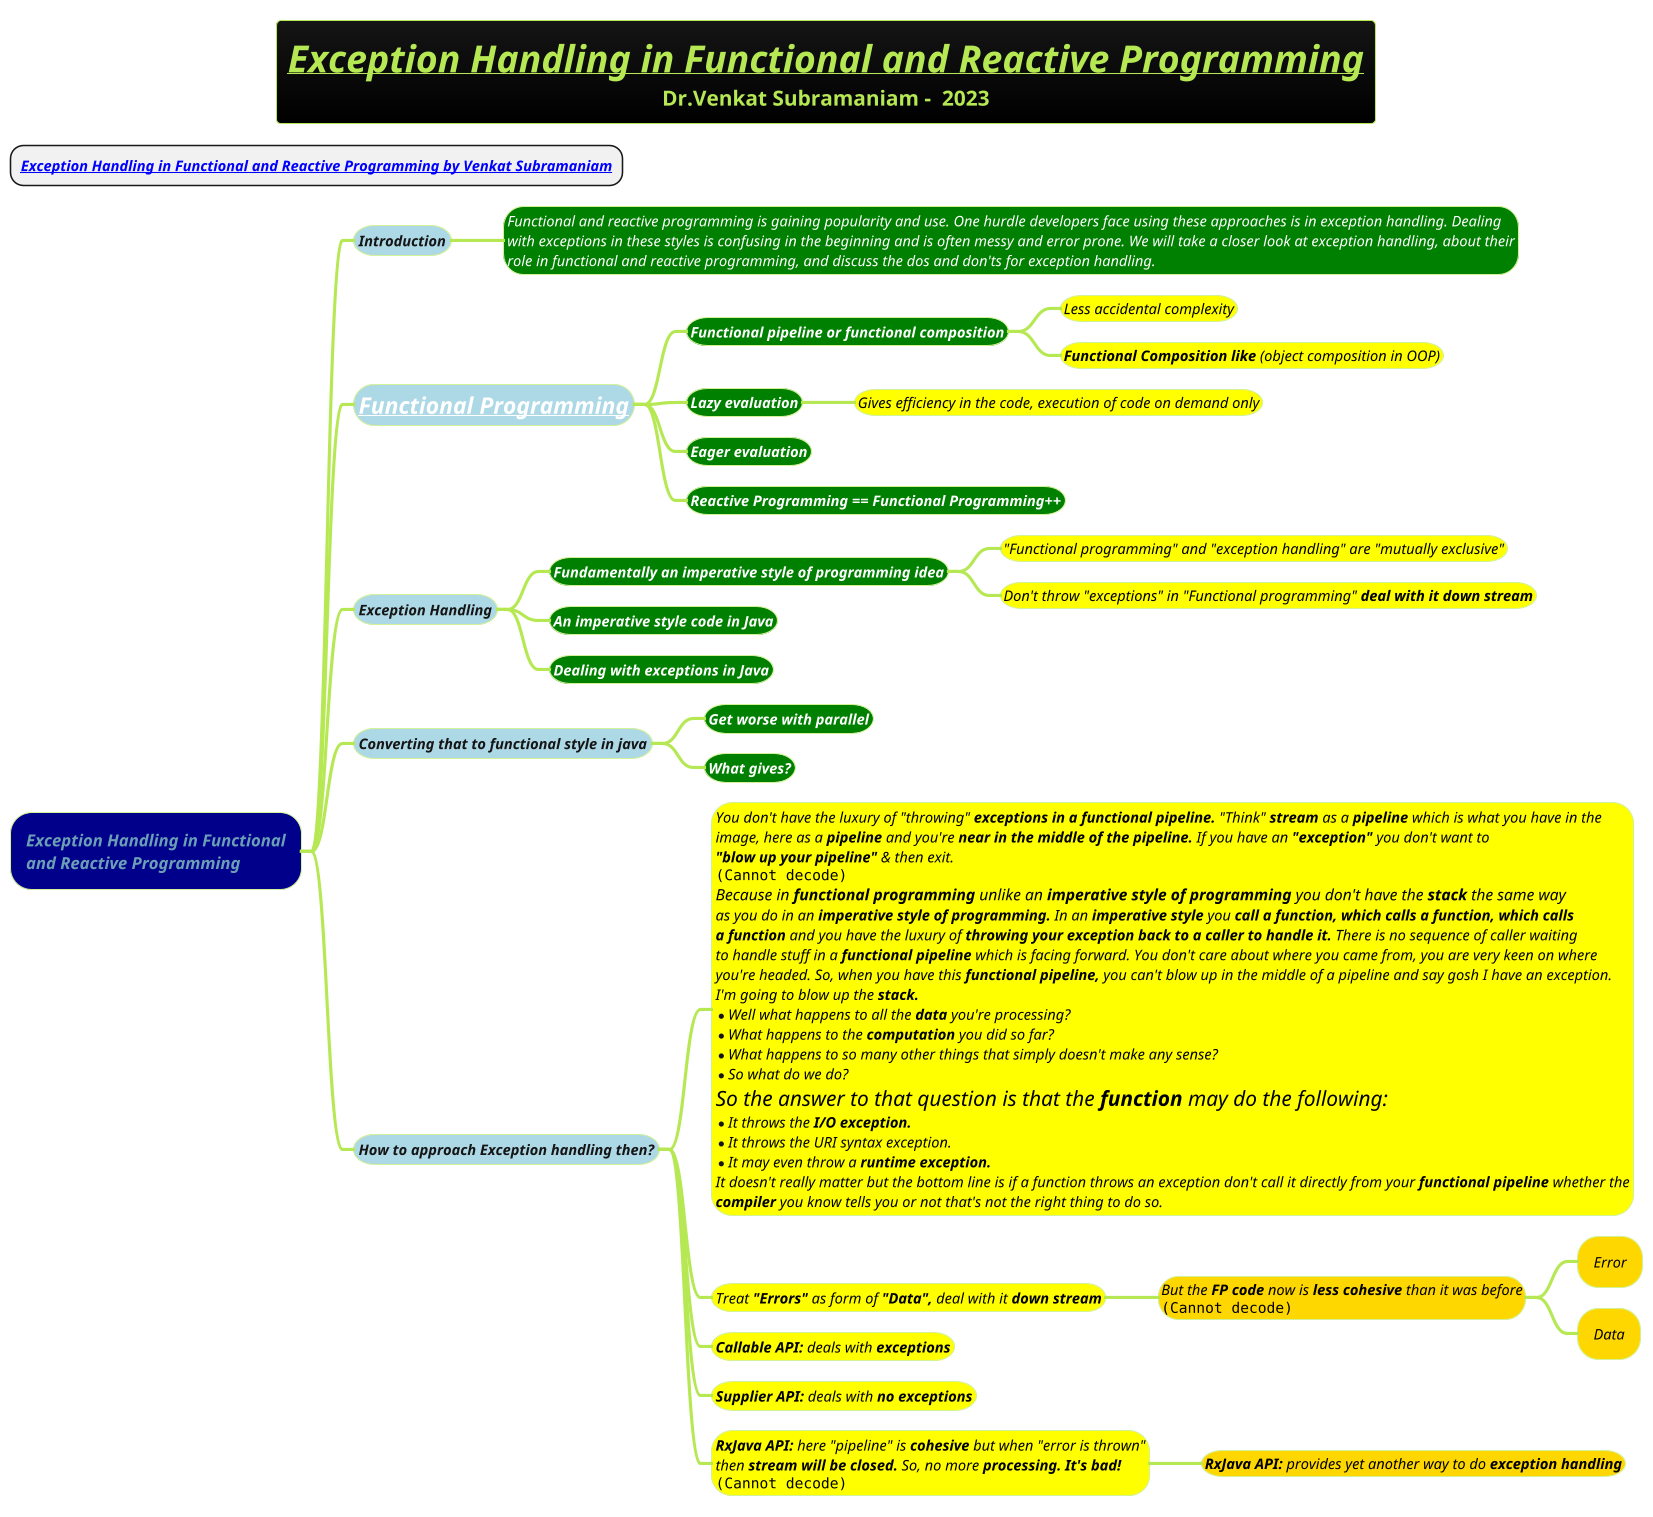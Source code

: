 @startmindmap
title =<i><b><u>Exception Handling in Functional and Reactive Programming\nDr.Venkat Subramaniam -  2023
* <i><b>[[https://www.youtube.com/watch?v=1qdANLdLddk&list=LL&index=2&t=2166s&ab_channel=DevoxxUK Exception Handling in Functional and Reactive Programming by Venkat Subramaniam]]
!theme hacker

*[#darkblue] <i>Exception Handling in Functional\n<i>and Reactive Programming
**[#lightblue] <i><color #blac><size:14>Introduction
***[#green]:<i><color #white><size:14>Functional and reactive programming is gaining popularity and use. One hurdle developers face using these approaches is in exception handling. Dealing
<i><color #white><size:14>with exceptions in these styles is confusing in the beginning and is often messy and error prone. We will take a closer look at exception handling, about their
<i><color #white><size:14>role in functional and reactive programming, and discuss the dos and don'ts for exception handling.;

**[#lightblue] <i><color #blac><size:22>[[docs/3-programming-languages/Venkat-Subramaniam/Imperative-vs-Functional-Which-one-to-Choose.puml Functional Programming]]
***[#green] <i><color #white><size:14><b>Functional pipeline or functional composition
****[#yellow] <i><color #black><size:14>Less accidental complexity
****[#yellow] <i><color #black><size:14><b>Functional Composition like</b> (object composition in OOP)
***[#green] <i><color #white><size:14><b>Lazy evaluation
****[#yellow] <i><color #black><size:14>Gives efficiency in the code, execution of code on demand only
***[#green] <i><color #white><size:14><b>Eager evaluation
***[#green] <i><color #white><size:14><b>Reactive Programming == Functional Programming++
**[#lightblue] <i><color #blac><size:14>Exception Handling
***[#green] <i><color #white><size:14><b>Fundamentally an imperative style of programming idea
****[#yellow] <i><color #black><size:14>"Functional programming" and "exception handling" are "mutually exclusive"
****[#yellow] <i><color #black><size:14>Don't throw "exceptions" in "Functional programming" <b>deal with it down stream
***[#green] <i><color #white><size:14><b>An imperative style code in Java
***[#green] <i><color #white><size:14><b>Dealing with exceptions in Java
**[#lightblue] <i><color #blac><size:14>Converting that to functional style in java
***[#green] <i><color #white><size:14><b>Get worse with parallel
***[#green] <i><color #white><size:14><b>What gives?
**[#lightblue] <i><color #blac><size:14>How to approach Exception handling then?
***[#yellow]:<i><color #black><size:14>You don't have the luxury of "throwing" <b>exceptions in a functional pipeline.</b> "Think" <b>stream</b> as a <b>pipeline</b> which is what you have in the
<i><color #black><size:14>image, here as a <b>pipeline</b> and you're <b>near in the middle of the pipeline.</b> If you have an <b>"exception"</b> you don't want to
<i><color #black><size:14><b>"blow up your pipeline" </b>& then exit.
<img:images/img_20.png>
<i><color #black><size:15>Because in <b>functional programming</b> unlike an <b>imperative style of programming</b> you don't have the <b>stack</b> the same way
<i><color #black><size:14>as you do in an <b>imperative style of programming.</b> In an <b>imperative style</b> you <b>call a function, which calls a function, which calls
<i><color #black><size:14><b>a function</b> and you have the luxury of <b>throwing your exception back to a caller to handle it.</b> There is no sequence of caller waiting
<i><color #black><size:14>to handle stuff in a <b>functional pipeline</b> which is facing forward. You don't care about where you came from, you are very keen on where
<i><color #black><size:14>you're headed. So, when you have this <b>functional pipeline,</b> you can't blow up in the middle of a pipeline and say gosh I have an exception.
<i><color #black><size:14>I'm going to blow up the <b>stack.</b>
*<i><color #black><size:14>Well what happens to all the <b>data</b> you're processing?
*<i><color #black><size:14>What happens to the <b>computation</b> you did so far?
*<i><color #black><size:14>What happens to so many other things that simply doesn't make any sense?
*<i><color #black><size:14>So what do we do?
<i><color #black><size:20>So the answer to that question is that the <b>function</b> may do the following:
*<i><color #black><size:14>It throws the <b>I/O exception.</b>
*<i><color #black><size:14>It throws the URI syntax exception.
*<i><color #black><size:14>It may even throw a <b>runtime exception.</b>
<i><color #black><size:14>It doesn't really matter but the bottom line is if a function throws an exception don't call it directly from your <b>functional pipeline</b> whether the
<i><color #black><size:14><b>compiler</b> you know tells you or not that's not the right thing to do so.;
***[#yellow] <i><color #black><size:14>Treat <b>"Errors"</b> as form of <b>"Data",</b> deal with it <b>down stream
****[#Gold] <i><color #black><size:14>But the <b>FP code</b> now is <b>less cohesive</b> than it was before\n<img:images/img_21.png>
*****[#Gold] <i><color #black><size:14>Error
*****[#Gold] <i><color #black><size:14>Data
***[#yellow] <i><color #black><size:14><b>Callable API:</b> deals with <b>exceptions
***[#yellow] <i><color #black><size:14><b>Supplier API:</b> deals with <b>no exceptions
***[#yellow] <i><color #black><size:14><b>RxJava API:</b> here "pipeline" is <b>cohesive</b> but when "error is thrown"\n<i><color #black><size:14>then <b>stream will be closed.</b> So, no more <b>processing. It's bad!\n<img:images/img_22.png>
****[#Gold] <i><color #black><size:14><b>RxJava API:</b> provides yet another way to do <b>exception handling

@endmindmap

